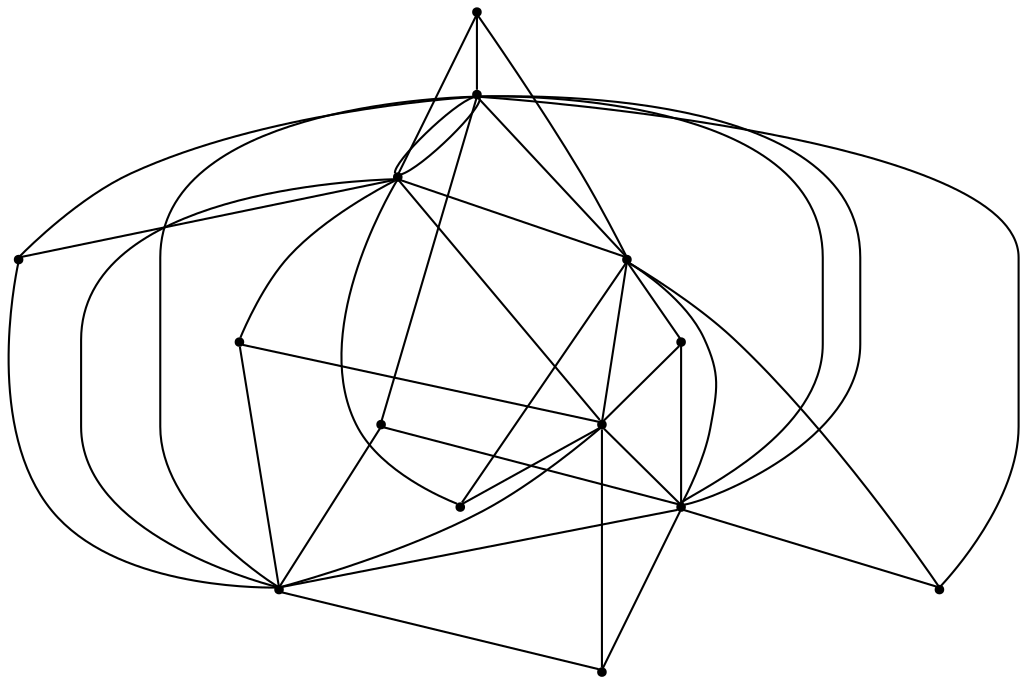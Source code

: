 graph {
  node [shape=point,comment="{\"directed\":false,\"doi\":\"10.1007/978-3-642-11805-0_8\",\"figure\":\"1 (3)\"}"]

  v0 [pos="1516.2525552439133,2359.819127446955"]
  v1 [pos="1491.7343023255814,2475.861357602206"]
  v2 [pos="1433.1282514705213,2407.211334367232"]
  v3 [pos="1514.563804520008,2594.279354719682"]
  v4 [pos="1434.8170021944268,2541.1975567210807"]
  v5 [pos="1450.9539818342341,2500.4952638105915"]
  v6 [pos="1450.9539818342341,2450.227001259544"]
  v7 [pos="1375.7104723553325,2476.4864958329636"]
  v8 [pos="1424.7469781919967,2475.861357602206"]
  v9 [pos="1350.4416918377542,2500.495263810591"]
  v10 [pos="1400.6665966654932,2450.227001259544"]
  v11 [pos="1400.6665966654932,2500.4952638105915"]
  v12 [pos="1290.7723299248273,2475.861357602206"]
  v13 [pos="1350.4416918377542,2451.915173409202"]

  v7 -- v8 [id="-3",pos="1375.7104723553325,2476.4864958329636 1424.7469781919967,2475.861357602206 1424.7469781919967,2475.861357602206 1424.7469781919967,2475.861357602206"]
  v8 -- v1 [id="-5",pos="1424.7469781919967,2475.861357602206 1491.7343023255814,2475.861357602206 1491.7343023255814,2475.861357602206 1491.7343023255814,2475.861357602206"]
  v12 -- v7 [id="-6",pos="1290.7723299248273,2475.861357602206 1375.7104723553325,2476.4864958329636 1375.7104723553325,2476.4864958329636 1375.7104723553325,2476.4864958329636"]
  v0 -- v2 [id="-7",pos="1516.2525552439133,2359.819127446955 1509.3724644150843,2358.58952144276 1504.0434385077897,2357.96444681341 1498.6936706542967,2357.96444681341 1469.7512751379677,2357.96444681341 1443.9279338747956,2376.1417289733886 1433.1282514705213,2407.211334367232"]
  v1 -- v12 [id="-8",pos="1491.7343023255814,2475.861357602206 1494.4404264228288,2474.985947834362 1497.7470489501952,2474.7984508861196 1501.0578707672828,2474.7984508861196 1548.6182626413743,2474.7984508861196 1587.2177520042242,2513.383389351585 1587.2177520042242,2560.925695592707 1587.2177520042242,2608.4636769381436 1548.6182626413743,2647.048615403609 1501.0578707672828,2647.048615403609 1492.0136187176372,2647.048615403609 1483.031974260197,2645.6272511568936 1474.4297928921012,2642.8346405722878 1271.691520939317,2557.4199860312724 1271.691520939317,2557.4199860312724 1271.691520939317,2557.4199860312724 1255.7587794813999,2550.8219760547986 1245.3594293638716,2535.257948511297 1245.3594293638716,2517.9975442366167 1245.3594293638716,2494.438819815896 1264.486176033907,2475.3237985090777 1290.7723299248273,2475.861357602206"]
  v12 -- v13 [id="-10",pos="1290.7723299248273,2475.861357602206 1303.3067007375316,2457.763195592707 1319.5229578772255,2449.2518008839 1336.8483365081076,2449.2518008839 1340.2841190071993,2449.2518008839 1343.715956718977,2449.589142747359 1350.4416918377542,2451.915173409202"]
  v13 -- v2 [id="-11",pos="1350.4416918377542,2451.915173409202 1361.4666088725244,2423.167082977295 1389.0453804903252,2404.218697357178 1419.8016146637672,2404.218697357178 1423.4794289522392,2404.218697357178 1427.1487174100653,2404.4937098416417 1433.1282514705213,2407.211334367232"]
  v9 -- v7 [id="-12",pos="1350.4416918377542,2500.495263810591 1362.0336402360783,2492.9632671702993 1368.9847372365552,2486.598547155207 1375.7104723553325,2476.4864958329636"]
  v7 -- v4 [id="-15",pos="1375.7104723553325,2476.4864958329636 1376.1150039317995,2479.7418066544965 1375.5604431862055,2484.1933963428846 1375.5604431862055,2488.6658472928134 1375.5604431862055,2518.4977057023484 1399.7825825535972,2542.7107613997027 1429.625662089503,2542.7107613997027 1431.702147230991,2542.7107613997027 1433.7787596236826,2542.5896643205124 1434.8170021944268,2541.1975567210807"]
  v4 -- v12 [id="-16",pos="1434.8170021944268,2541.1975567210807 1418.4756571215253,2552.672777002508 1399.3072993078897,2559.1583396911624 1379.592524825695,2559.1583396911624 1332.9703560762625,2559.1583396911624 1294.0998216495957,2523.4955042752354 1290.7723299248273,2475.861357602206"]
  v10 -- v8 [id="-18",pos="1400.6665966654932,2450.227001259544 1405.3200459325035,2462.6315017006614 1412.0292383948038,2469.9466811440207 1424.7469781919967,2475.861357602206"]
  v9 -- v4 [id="-21",pos="1350.4416918377542,2500.495263810591 1356.25859885992,2530.4021082791414 1379.1421828159066,2549.9758229342374 1406.033034426667,2549.9758229342374 1414.6478136639262,2549.9758229342374 1423.1415770064953,2547.937525038286 1434.8170021944268,2541.1975567210807"]
  v8 -- v2 [id="-22",pos="1424.7469781919967,2475.861357602206 1420.352103370844,2466.741424629905 1418.4172488190407,2457.479787722501 1418.4172488190407,2448.122239893133 1418.4172488190407,2433.1250280900435 1423.383481544672,2418.552928092263 1433.1282514705213,2407.211334367232"]
  v4 -- v8 [id="-23",pos="1434.8170021944268,2541.1975567210807 1425.6768027372138,2528.939021509344 1421.1026309700899,2514.8296853498978 1421.1026309700899,2500.345100888339 1421.1026309700899,2491.8006334478205 1422.695434286428,2483.3266363664106 1424.7469781919967,2475.861357602206"]
  v7 -- v13 [id="-25",pos="1375.7104723553325,2476.4864958329636 1370.531730119572,2462.9734228654343 1362.0671073026435,2456.329365470193 1350.4416918377542,2451.915173409202"]
  v2 -- v7 [id="-26",pos="1433.1282514705213,2407.211334367232 1399.6532953306685,2412.830073478005 1377.1365765948628,2440.181731414795 1375.7104723553325,2476.4864958329636"]
  v4 -- v1 [id="-27",pos="1434.8170021944268,2541.1975567210807 1468.0291845987008,2539.2218426097525 1494.5155046329942,2508.9234042774547 1491.7343023255814,2475.861357602206"]
  v2 -- v1 [id="-29",pos="1433.1282514705213,2407.211334367232 1436.105420631586,2404.827235620672 1438.0776870372683,2404.718858822909 1440.050080694154,2404.718858822909 1469.7470758482466,2404.718858822909 1493.8442545336345,2428.8108174410736 1493.8442545336345,2458.4966470198196 1493.8442545336345,2464.2322219155053 1492.926900606377,2469.934215268222 1491.7343023255814,2475.861357602206"]
  v2 -- v12 [id="-30",pos="1433.1282514705213,2407.211334367232 1418.5089969368867,2394.527623748779 1399.2155511900435,2387.904427615079 1379.354946828443,2387.904427615079 1330.7312438964843,2387.904427615079 1291.0517735680867,2426.810171578147 1290.7723299248273,2475.861357602206"]
  v4 -- v1 [id="-31",pos="1434.8170021944268,2541.1975567210807 1437.8692495656567,2540.9016829750753 1439.8748557867004,2541.0143846685237 1441.880589258948,2541.0143846685237 1471.635992715525,2541.0143846685237 1495.7831811239553,2516.8720537359063 1495.7831811239553,2487.1320357582786 1495.7831811239553,2483.1765370455655 1495.3453097321265,2479.237574698708 1491.7343023255814,2475.861357602206"]
  v5 -- v4 [id="-33",pos="1450.9539818342341,2500.4952638105915 1451.5794215002725,2506.3475472883747 1451.9088748665743,2508.9234042774547 1451.9088748665743,2511.5033317565917 1451.9088748665743,2522.0156267339535 1446.4714309337526,2531.7814955971457 1434.8170021944268,2541.1975567210807"]
  v11 -- v4 [id="-37",pos="1400.6665966654932,2500.4952638105915 1402.964117147756,2520.581796611439 1414.5769347434818,2534.92035224221 1434.8170021944268,2541.1975567210807"]
  v4 -- v3 [id="-38",pos="1434.8170021944268,2541.1975567210807 1450.0992354991824,2572.846634535356 1479.0874414488326,2591.5200076710094 1514.563804520008,2594.279354719682"]
  v2 -- v6 [id="-39",pos="1433.1282514705213,2407.211334367232 1443.936205203034,2417.3941104542128 1449.686305343273,2428.8942624872384 1449.686305343273,2441.1113295815207 1449.686305343273,2443.05346214988 1449.540475463867,2444.996103529497 1450.9539818342341,2450.227001259544"]
  v1 -- v2 [id="-40",pos="1491.7343023255814,2475.861357602206 1494.5155046329942,2437.4450539866575 1468.336997639384,2407.5821935382883 1433.1282514705213,2407.211334367232"]
  v3 -- v12 [id="-43",pos="1514.563804520008,2594.279354719682 1506.728820658839,2611.3646643205125 1492.1095661252043,2619.855197767778 1476.2685727851335,2619.855197767778 1471.640192005246,2619.855197767778 1467.0409517509993,2619.1260712363505 1462.6418776401254,2617.696311603893 1283.416828599087,2539.00101852417 1283.416828599087,2539.00101852417 1283.416828599087,2539.00101852417 1272.158532856786,2533.265698034113 1265.0658052666242,2521.6948212363504 1265.0658052666242,2509.056712826816 1265.0658052666242,2494.430678835782 1274.526932259493,2481.4842308044435 1290.7723299248273,2475.861357602206"]
  v0 -- v1 [id="-1",pos="1516.2525552439133,2359.819127446955 1528.8452071078987,2374.5577995300296 1534.8163425889124,2390.9929119456897 1534.8163425889124,2407.969908350164 1534.8163425889124,2434.8298002069646 1519.938640860624,2459.484504075484 1491.7343023255814,2475.861357602206"]
  v1 -- v3 [id="-2",pos="1491.7343023255814,2475.861357602206 1517.0114814226017,2493.930517370051 1529.116252171716,2519.293740914085 1529.116252171716,2546.0910489862617 1529.116252171716,2561.209103462913 1525.2550688987553,2576.0770772066985 1514.563804520008,2594.279354719682"]
  v12 -- v9 [id="-9",pos="1290.7723299248273,2475.861357602206 1305.2622972355332,2492.621600411155 1322.6085450638172,2500.6493700200863 1340.880418147597,2500.6493700200863 1342.3982705049737,2500.6493700200863 1343.9201949008675,2500.5954360268333 1350.4416918377542,2500.495263810591"]
  v10 -- v7 [id="-17",pos="1400.6665966654932,2450.227001259544 1390.1588285224382,2458.059069338712 1384.3543921182322,2464.4321847395463 1375.7104723553325,2476.4864958329636"]
  v2 -- v10 [id="-19",pos="1433.1282514705213,2407.211334367232 1416.970402633312,2417.8985968156294 1407.680174006972,2430.661618388783 1400.6665966654932,2450.227001259544"]
  v8 -- v11 [id="-20",pos="1424.7469781919967,2475.861357602206 1413.1800982807956,2481.8467588251287 1407.1547537870185,2487.869812081077 1400.6665966654932,2500.4952638105915"]
  v6 -- v8 [id="-24",pos="1450.9539818342341,2450.227001259544 1437.0019053614417,2451.927639285001 1428.3121751652207,2459.9472679138185 1424.7469781919967,2475.861357602206"]
  v11 -- v7 [id="-28",pos="1400.6665966654932,2500.4952638105915 1390.2504493890806,2495.0641488508745 1383.5413841779841,2487.744898917458 1375.7104723553325,2476.4864958329636"]
  v5 -- v8 [id="-32",pos="1450.9539818342341,2500.4952638105915 1438.5071598496547,2495.9019065856933 1431.1684556827988,2489.1787290399725 1424.7469781919967,2475.861357602206"]
  v12 -- v0 [id="-35",pos="1290.7723299248273,2475.861357602206 1276.2032123654387,2470.930467709628 1266.7419581213662,2457.9840196782893 1266.7419581213662,2443.3577312816274 1266.7419581213662,2430.719877277721 1273.8348129627316,2419.1490004799584 1285.1015072844748,2413.409609499845 1464.3264290743095,2334.7143164201216 1464.3264290743095,2334.7143164201216 1464.3264290743095,2334.7143164201216 1468.7172318569449,2333.288627277721 1473.3164721111918,2332.559246340665 1477.944852891079,2332.559246340665 1493.7816469414288,2332.559246340665 1508.404973513581,2341.0497797879307 1516.2525552439133,2359.819127446955"]
  v1 -- v5 [id="-36",pos="1491.7343023255814,2475.861357602206 1482.173028635424,2490.962621307373 1469.9305720839388,2498.8156142494895 1456.4539061080577,2498.8156142494895 1456.2954783594885,2498.8156142494895 1456.1328513211981,2498.8156142494895 1450.9539818342341,2500.4952638105915"]
  v1 -- v6 [id="-44",pos="1491.7343023255814,2475.861357602206 1484.1286251334257,2458.8426386746496 1471.3566763234692,2450.231262553822 1457.166894602221,2450.231262553822 1456.7582909872365,2450.231262553822 1456.353886661973,2450.2394035339357 1450.9539818342341,2450.227001259544"]
}